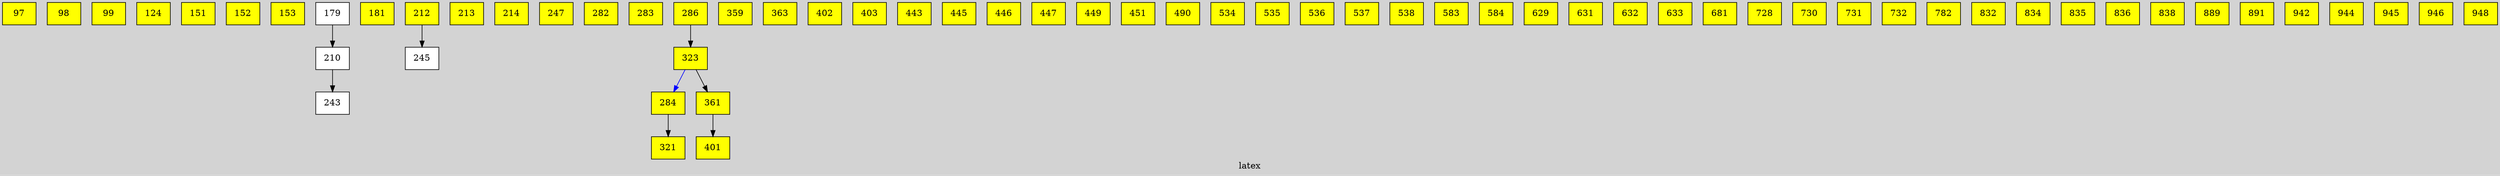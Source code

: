 digraph G {
graph [bgcolor=lightgrey]
node [shape=box]
label = "latex";
texlbl = "\huge{$time(s) = 0.233311              \ \ \ \ T_9 = 0.3              \ \ \ \ \rho(g/cc) = 1000              \ \ \ \ {\mathrm{flow}_{max}} = 0.0267816$}";
97 [texlbl="\huge{$^{20}\mathrm{Ne}$}"             pos="750,750!",             style=filled, fillcolor="yellow"             ]
;
98 [texlbl="\huge{$^{21}\mathrm{Ne}$}"             pos="825,750!",             style=filled, fillcolor="yellow"             ]
;
99 [texlbl="\huge{$^{22}\mathrm{Ne}$}"             pos="900,750!",             style=filled, fillcolor="yellow"             ]
;
124 [texlbl="\huge{$^{23}\mathrm{Na}$}"             pos="900,825!",             style=filled, fillcolor="yellow"             ]
;
151 [texlbl="\huge{$^{24}\mathrm{Mg}$}"             pos="900,900!",             style=filled, fillcolor="yellow"             ]
;
152 [texlbl="\huge{$^{25}\mathrm{Mg}$}"             pos="975,900!",             style=filled, fillcolor="yellow"             ]
;
153 [texlbl="\huge{$^{26}\mathrm{Mg}$}"             pos="1050,900!",             style=filled, fillcolor="yellow"             ]
;
179 [texlbl="\huge{$^{25}\mathrm{Al}$}"             pos="900,975!",             style=filled, fillcolor="white"             ]
;
181 [texlbl="\huge{$^{27}\mathrm{Al}$}"             pos="1050,975!",             style=filled, fillcolor="yellow"             ]
;
210 [texlbl="\huge{$^{26}\mathrm{Si}$}"             pos="900,1050!",             style=filled, fillcolor="white"             ]
;
212 [texlbl="\huge{$^{28}\mathrm{Si}$}"             pos="1050,1050!",             style=filled, fillcolor="yellow"             ]
;
213 [texlbl="\huge{$^{29}\mathrm{Si}$}"             pos="1125,1050!",             style=filled, fillcolor="yellow"             ]
;
214 [texlbl="\huge{$^{30}\mathrm{Si}$}"             pos="1200,1050!",             style=filled, fillcolor="yellow"             ]
;
243 [texlbl="\huge{$^{27}\mathrm{P}$}"             pos="900,1125!",             style=filled, fillcolor="white"             ]
;
245 [texlbl="\huge{$^{29}\mathrm{P}$}"             pos="1050,1125!",             style=filled, fillcolor="white"             ]
;
247 [texlbl="\huge{$^{31}\mathrm{P}$}"             pos="1200,1125!",             style=filled, fillcolor="yellow"             ]
;
282 [texlbl="\huge{$^{32}\mathrm{S}$}"             pos="1200,1200!",             style=filled, fillcolor="yellow"             ]
;
283 [texlbl="\huge{$^{33}\mathrm{S}$}"             pos="1275,1200!",             style=filled, fillcolor="yellow"             ]
;
284 [texlbl="\huge{$^{34}\mathrm{S}$}"             pos="1350,1200!",             style=filled, fillcolor="yellow"             ]
;
286 [texlbl="\huge{$^{36}\mathrm{S}$}"             pos="1500,1200!",             style=filled, fillcolor="yellow"             ]
;
321 [texlbl="\huge{$^{35}\mathrm{Cl}$}"             pos="1350,1275!",             style=filled, fillcolor="yellow"             ]
;
323 [texlbl="\huge{$^{37}\mathrm{Cl}$}"             pos="1500,1275!",             style=filled, fillcolor="yellow"             ]
;
359 [texlbl="\huge{$^{36}\mathrm{Ar}$}"             pos="1350,1350!",             style=filled, fillcolor="yellow"             ]
;
361 [texlbl="\huge{$^{38}\mathrm{Ar}$}"             pos="1500,1350!",             style=filled, fillcolor="yellow"             ]
;
363 [texlbl="\huge{$^{40}\mathrm{Ar}$}"             pos="1650,1350!",             style=filled, fillcolor="yellow"             ]
;
401 [texlbl="\huge{$^{39}\mathrm{K}$}"             pos="1500,1425!",             style=filled, fillcolor="yellow"             ]
;
402 [texlbl="\huge{$^{40}\mathrm{K}$}"             pos="1575,1425!",             style=filled, fillcolor="yellow"             ]
;
403 [texlbl="\huge{$^{41}\mathrm{K}$}"             pos="1650,1425!",             style=filled, fillcolor="yellow"             ]
;
443 [texlbl="\huge{$^{40}\mathrm{Ca}$}"             pos="1500,1500!",             style=filled, fillcolor="yellow"             ]
;
445 [texlbl="\huge{$^{42}\mathrm{Ca}$}"             pos="1650,1500!",             style=filled, fillcolor="yellow"             ]
;
446 [texlbl="\huge{$^{43}\mathrm{Ca}$}"             pos="1725,1500!",             style=filled, fillcolor="yellow"             ]
;
447 [texlbl="\huge{$^{44}\mathrm{Ca}$}"             pos="1800,1500!",             style=filled, fillcolor="yellow"             ]
;
449 [texlbl="\huge{$^{46}\mathrm{Ca}$}"             pos="1950,1500!",             style=filled, fillcolor="yellow"             ]
;
451 [texlbl="\huge{$^{48}\mathrm{Ca}$}"             pos="2100,1500!",             style=filled, fillcolor="yellow"             ]
;
490 [texlbl="\huge{$^{45}\mathrm{Sc}$}"             pos="1800,1575!",             style=filled, fillcolor="yellow"             ]
;
534 [texlbl="\huge{$^{46}\mathrm{Ti}$}"             pos="1800,1650!",             style=filled, fillcolor="yellow"             ]
;
535 [texlbl="\huge{$^{47}\mathrm{Ti}$}"             pos="1875,1650!",             style=filled, fillcolor="yellow"             ]
;
536 [texlbl="\huge{$^{48}\mathrm{Ti}$}"             pos="1950,1650!",             style=filled, fillcolor="yellow"             ]
;
537 [texlbl="\huge{$^{49}\mathrm{Ti}$}"             pos="2025,1650!",             style=filled, fillcolor="yellow"             ]
;
538 [texlbl="\huge{$^{50}\mathrm{Ti}$}"             pos="2100,1650!",             style=filled, fillcolor="yellow"             ]
;
583 [texlbl="\huge{$^{50}\mathrm{V}$}"             pos="2025,1725!",             style=filled, fillcolor="yellow"             ]
;
584 [texlbl="\huge{$^{51}\mathrm{V}$}"             pos="2100,1725!",             style=filled, fillcolor="yellow"             ]
;
629 [texlbl="\huge{$^{50}\mathrm{Cr}$}"             pos="1950,1800!",             style=filled, fillcolor="yellow"             ]
;
631 [texlbl="\huge{$^{52}\mathrm{Cr}$}"             pos="2100,1800!",             style=filled, fillcolor="yellow"             ]
;
632 [texlbl="\huge{$^{53}\mathrm{Cr}$}"             pos="2175,1800!",             style=filled, fillcolor="yellow"             ]
;
633 [texlbl="\huge{$^{54}\mathrm{Cr}$}"             pos="2250,1800!",             style=filled, fillcolor="yellow"             ]
;
681 [texlbl="\huge{$^{55}\mathrm{Mn}$}"             pos="2250,1875!",             style=filled, fillcolor="yellow"             ]
;
728 [texlbl="\huge{$^{54}\mathrm{Fe}$}"             pos="2100,1950!",             style=filled, fillcolor="yellow"             ]
;
730 [texlbl="\huge{$^{56}\mathrm{Fe}$}"             pos="2250,1950!",             style=filled, fillcolor="yellow"             ]
;
731 [texlbl="\huge{$^{57}\mathrm{Fe}$}"             pos="2325,1950!",             style=filled, fillcolor="yellow"             ]
;
732 [texlbl="\huge{$^{58}\mathrm{Fe}$}"             pos="2400,1950!",             style=filled, fillcolor="yellow"             ]
;
782 [texlbl="\huge{$^{59}\mathrm{Co}$}"             pos="2400,2025!",             style=filled, fillcolor="yellow"             ]
;
832 [texlbl="\huge{$^{58}\mathrm{Ni}$}"             pos="2250,2100!",             style=filled, fillcolor="yellow"             ]
;
834 [texlbl="\huge{$^{60}\mathrm{Ni}$}"             pos="2400,2100!",             style=filled, fillcolor="yellow"             ]
;
835 [texlbl="\huge{$^{61}\mathrm{Ni}$}"             pos="2475,2100!",             style=filled, fillcolor="yellow"             ]
;
836 [texlbl="\huge{$^{62}\mathrm{Ni}$}"             pos="2550,2100!",             style=filled, fillcolor="yellow"             ]
;
838 [texlbl="\huge{$^{64}\mathrm{Ni}$}"             pos="2700,2100!",             style=filled, fillcolor="yellow"             ]
;
889 [texlbl="\huge{$^{63}\mathrm{Cu}$}"             pos="2550,2175!",             style=filled, fillcolor="yellow"             ]
;
891 [texlbl="\huge{$^{65}\mathrm{Cu}$}"             pos="2700,2175!",             style=filled, fillcolor="yellow"             ]
;
942 [texlbl="\huge{$^{64}\mathrm{Zn}$}"             pos="2550,2250!",             style=filled, fillcolor="yellow"             ]
;
944 [texlbl="\huge{$^{66}\mathrm{Zn}$}"             pos="2700,2250!",             style=filled, fillcolor="yellow"             ]
;
945 [texlbl="\huge{$^{67}\mathrm{Zn}$}"             pos="2775,2250!",             style=filled, fillcolor="yellow"             ]
;
946 [texlbl="\huge{$^{68}\mathrm{Zn}$}"             pos="2850,2250!",             style=filled, fillcolor="yellow"             ]
;
948 [texlbl="\huge{$^{70}\mathrm{Zn}$}"             pos="3000,2250!",             style=filled, fillcolor="yellow"             ]
;
179->210 [style="line width = 0.0144pt, solid" color = "black"]
;
361->401 [style="line width = 0.0403pt, solid" color = "black"]
;
323->361 [style="line width = 1.5197pt, solid" color = "black"]
;
323->284 [style="line width = 0.1307pt, solid" color = "blue"]
;
284->321 [style="line width = 0.0388pt, solid" color = "black"]
;
286->323 [style="line width = 10.0000pt, solid" color = "black"]
;
210->243 [style="line width = 0.0156pt, solid" color = "black"]
;
212->245 [style="line width = 0.0115pt, solid" color = "black"]
;
}
